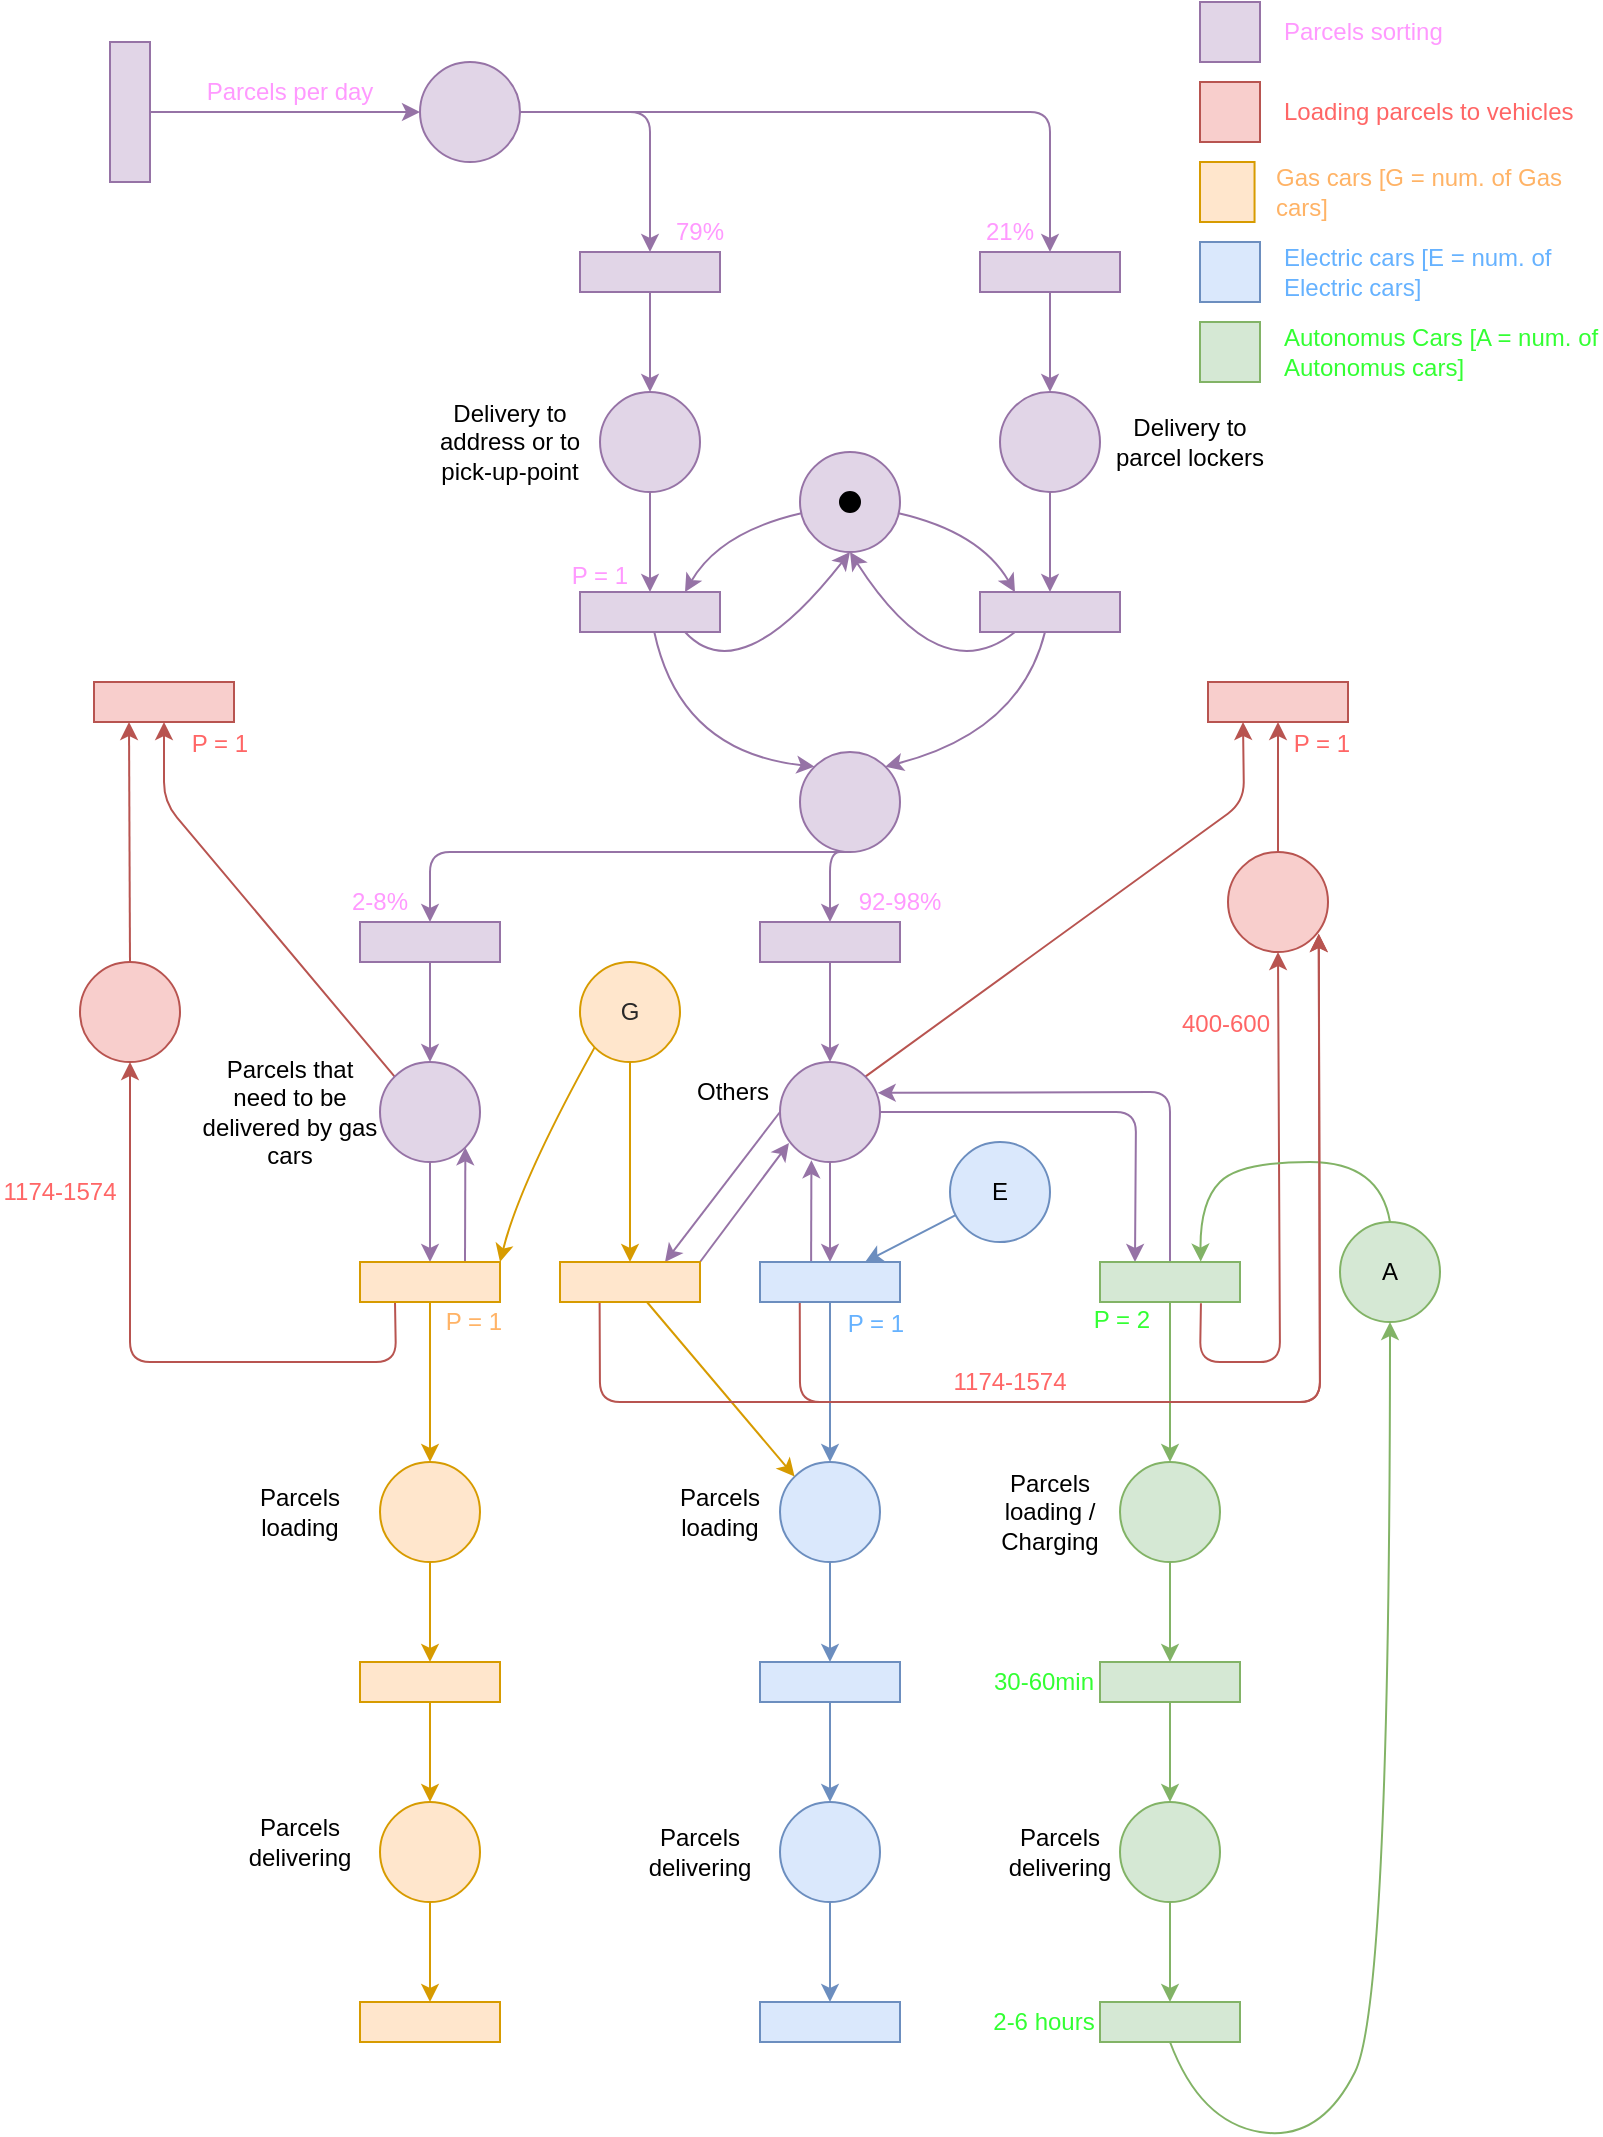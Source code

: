 <mxfile>
    <diagram id="kRcVGqerHsZNZzO8CD4L" name="Page-1">
        <mxGraphModel dx="622" dy="301" grid="1" gridSize="10" guides="1" tooltips="1" connect="1" arrows="1" fold="1" page="1" pageScale="1" pageWidth="827" pageHeight="1169" math="0" shadow="0">
            <root>
                <mxCell id="0"/>
                <mxCell id="1" parent="0"/>
                <mxCell id="9" style="edgeStyle=none;html=1;entryX=0.5;entryY=1;entryDx=0;entryDy=0;strokeColor=#9673a6;fillColor=#e1d5e7;" parent="1" source="2" target="5" edge="1">
                    <mxGeometry relative="1" as="geometry">
                        <Array as="points">
                            <mxPoint x="345" y="75"/>
                        </Array>
                    </mxGeometry>
                </mxCell>
                <mxCell id="10" style="edgeStyle=none;html=1;entryX=0.5;entryY=1;entryDx=0;entryDy=0;strokeColor=#9673a6;fillColor=#e1d5e7;" parent="1" source="2" target="6" edge="1">
                    <mxGeometry relative="1" as="geometry">
                        <Array as="points">
                            <mxPoint x="545" y="75"/>
                        </Array>
                    </mxGeometry>
                </mxCell>
                <mxCell id="2" value="" style="ellipse;whiteSpace=wrap;html=1;aspect=fixed;strokeColor=#9673a6;fillColor=#e1d5e7;" parent="1" vertex="1">
                    <mxGeometry x="230" y="50" width="50" height="50" as="geometry"/>
                </mxCell>
                <mxCell id="4" style="edgeStyle=none;html=1;entryX=0;entryY=0.5;entryDx=0;entryDy=0;strokeColor=#9673a6;fillColor=#e1d5e7;" parent="1" source="3" target="2" edge="1">
                    <mxGeometry relative="1" as="geometry"/>
                </mxCell>
                <mxCell id="3" value="" style="rounded=0;whiteSpace=wrap;html=1;rotation=90;strokeColor=#9673a6;fillColor=#e1d5e7;" parent="1" vertex="1">
                    <mxGeometry x="50" y="65" width="70" height="20" as="geometry"/>
                </mxCell>
                <mxCell id="13" style="edgeStyle=none;html=1;entryX=0.5;entryY=0;entryDx=0;entryDy=0;strokeColor=#9673a6;fillColor=#e1d5e7;" parent="1" source="5" target="11" edge="1">
                    <mxGeometry relative="1" as="geometry"/>
                </mxCell>
                <mxCell id="5" value="" style="rounded=0;whiteSpace=wrap;html=1;rotation=-180;strokeColor=#9673a6;fillColor=#e1d5e7;" parent="1" vertex="1">
                    <mxGeometry x="310" y="145" width="70" height="20" as="geometry"/>
                </mxCell>
                <mxCell id="14" style="edgeStyle=none;html=1;entryX=0.5;entryY=0;entryDx=0;entryDy=0;strokeColor=#9673a6;fillColor=#e1d5e7;" parent="1" source="6" target="12" edge="1">
                    <mxGeometry relative="1" as="geometry"/>
                </mxCell>
                <mxCell id="6" value="" style="rounded=0;whiteSpace=wrap;html=1;rotation=-180;strokeColor=#9673a6;fillColor=#e1d5e7;" parent="1" vertex="1">
                    <mxGeometry x="510" y="145" width="70" height="20" as="geometry"/>
                </mxCell>
                <mxCell id="17" style="edgeStyle=none;html=1;entryX=0.5;entryY=1;entryDx=0;entryDy=0;strokeColor=#9673a6;fillColor=#e1d5e7;" parent="1" source="11" target="15" edge="1">
                    <mxGeometry relative="1" as="geometry"/>
                </mxCell>
                <mxCell id="11" value="" style="ellipse;whiteSpace=wrap;html=1;aspect=fixed;strokeColor=#9673a6;fillColor=#e1d5e7;" parent="1" vertex="1">
                    <mxGeometry x="320" y="215" width="50" height="50" as="geometry"/>
                </mxCell>
                <mxCell id="18" style="edgeStyle=none;html=1;entryX=0.5;entryY=1;entryDx=0;entryDy=0;strokeColor=#9673a6;fillColor=#e1d5e7;" parent="1" source="12" target="16" edge="1">
                    <mxGeometry relative="1" as="geometry"/>
                </mxCell>
                <mxCell id="12" value="" style="ellipse;whiteSpace=wrap;html=1;aspect=fixed;strokeColor=#9673a6;fillColor=#e1d5e7;" parent="1" vertex="1">
                    <mxGeometry x="520" y="215" width="50" height="50" as="geometry"/>
                </mxCell>
                <mxCell id="22" style="edgeStyle=none;html=1;exitX=0.25;exitY=0;exitDx=0;exitDy=0;entryX=0.5;entryY=1;entryDx=0;entryDy=0;strokeColor=#9673a6;curved=1;fillColor=#e1d5e7;" parent="1" source="15" target="19" edge="1">
                    <mxGeometry relative="1" as="geometry">
                        <Array as="points">
                            <mxPoint x="390" y="365"/>
                        </Array>
                    </mxGeometry>
                </mxCell>
                <mxCell id="27" style="edgeStyle=none;html=1;entryX=0;entryY=0;entryDx=0;entryDy=0;strokeColor=#9673a6;curved=1;fillColor=#e1d5e7;" parent="1" source="15" target="25" edge="1">
                    <mxGeometry relative="1" as="geometry">
                        <Array as="points">
                            <mxPoint x="360" y="395"/>
                        </Array>
                    </mxGeometry>
                </mxCell>
                <mxCell id="15" value="" style="rounded=0;whiteSpace=wrap;html=1;rotation=-180;strokeColor=#9673a6;fillColor=#e1d5e7;" parent="1" vertex="1">
                    <mxGeometry x="310" y="315" width="70" height="20" as="geometry"/>
                </mxCell>
                <mxCell id="23" style="edgeStyle=none;html=1;exitX=0.75;exitY=0;exitDx=0;exitDy=0;entryX=0.5;entryY=1;entryDx=0;entryDy=0;strokeColor=#9673a6;curved=1;fillColor=#e1d5e7;" parent="1" source="16" target="19" edge="1">
                    <mxGeometry relative="1" as="geometry">
                        <Array as="points">
                            <mxPoint x="490" y="365"/>
                        </Array>
                    </mxGeometry>
                </mxCell>
                <mxCell id="26" style="edgeStyle=none;html=1;entryX=1;entryY=0;entryDx=0;entryDy=0;strokeColor=#9673a6;curved=1;fillColor=#e1d5e7;" parent="1" source="16" target="25" edge="1">
                    <mxGeometry relative="1" as="geometry">
                        <Array as="points">
                            <mxPoint x="530" y="385"/>
                        </Array>
                    </mxGeometry>
                </mxCell>
                <mxCell id="16" value="" style="rounded=0;whiteSpace=wrap;html=1;rotation=-180;strokeColor=#9673a6;fillColor=#e1d5e7;" parent="1" vertex="1">
                    <mxGeometry x="510" y="315" width="70" height="20" as="geometry"/>
                </mxCell>
                <mxCell id="20" style="edgeStyle=none;html=1;entryX=0.25;entryY=1;entryDx=0;entryDy=0;strokeColor=#9673a6;curved=1;fillColor=#e1d5e7;" parent="1" source="19" target="15" edge="1">
                    <mxGeometry relative="1" as="geometry">
                        <Array as="points">
                            <mxPoint x="380" y="285"/>
                        </Array>
                    </mxGeometry>
                </mxCell>
                <mxCell id="21" style="edgeStyle=none;html=1;entryX=0.75;entryY=1;entryDx=0;entryDy=0;strokeColor=#9673a6;curved=1;fillColor=#e1d5e7;" parent="1" source="19" target="16" edge="1">
                    <mxGeometry relative="1" as="geometry">
                        <Array as="points">
                            <mxPoint x="510" y="285"/>
                        </Array>
                    </mxGeometry>
                </mxCell>
                <mxCell id="19" value="" style="ellipse;whiteSpace=wrap;html=1;aspect=fixed;strokeColor=#9673a6;fillColor=#e1d5e7;" parent="1" vertex="1">
                    <mxGeometry x="420" y="245" width="50" height="50" as="geometry"/>
                </mxCell>
                <mxCell id="34" style="edgeStyle=none;html=1;entryX=0.5;entryY=0;entryDx=0;entryDy=0;strokeColor=#9673a6;fillColor=#e1d5e7;" parent="1" source="24" target="32" edge="1">
                    <mxGeometry relative="1" as="geometry"/>
                </mxCell>
                <mxCell id="24" value="" style="rounded=0;whiteSpace=wrap;html=1;rotation=-180;strokeColor=#9673a6;fillColor=#e1d5e7;" parent="1" vertex="1">
                    <mxGeometry x="200" y="480" width="70" height="20" as="geometry"/>
                </mxCell>
                <mxCell id="30" style="edgeStyle=none;html=1;entryX=0.5;entryY=1;entryDx=0;entryDy=0;strokeColor=#9673a6;exitX=0.5;exitY=1;exitDx=0;exitDy=0;fillColor=#e1d5e7;" parent="1" source="25" target="24" edge="1">
                    <mxGeometry relative="1" as="geometry">
                        <mxPoint x="313.458" y="432.686" as="sourcePoint"/>
                        <Array as="points">
                            <mxPoint x="235" y="445"/>
                        </Array>
                    </mxGeometry>
                </mxCell>
                <mxCell id="31" style="edgeStyle=none;html=1;entryX=0.5;entryY=1;entryDx=0;entryDy=0;strokeColor=#9673a6;rounded=1;exitX=0.5;exitY=1;exitDx=0;exitDy=0;fillColor=#e1d5e7;" parent="1" source="25" target="29" edge="1">
                    <mxGeometry relative="1" as="geometry">
                        <mxPoint x="356.542" y="432.686" as="sourcePoint"/>
                        <Array as="points">
                            <mxPoint x="435" y="445"/>
                        </Array>
                    </mxGeometry>
                </mxCell>
                <mxCell id="96" style="edgeStyle=none;html=1;entryX=0.5;entryY=1;entryDx=0;entryDy=0;strokeColor=#b85450;fillColor=#f8cecc;rounded=1;exitX=0;exitY=0;exitDx=0;exitDy=0;" parent="1" source="32" target="94" edge="1">
                    <mxGeometry relative="1" as="geometry">
                        <Array as="points">
                            <mxPoint x="102" y="420"/>
                        </Array>
                    </mxGeometry>
                </mxCell>
                <mxCell id="127" style="edgeStyle=none;rounded=1;html=1;entryX=0.75;entryY=0;entryDx=0;entryDy=0;strokeColor=#b85450;fontColor=#0b0a0a;fillColor=#f8cecc;exitX=1;exitY=0;exitDx=0;exitDy=0;" parent="1" source="33" target="126" edge="1">
                    <mxGeometry relative="1" as="geometry">
                        <Array as="points">
                            <mxPoint x="642" y="420"/>
                        </Array>
                    </mxGeometry>
                </mxCell>
                <mxCell id="25" value="" style="ellipse;whiteSpace=wrap;html=1;aspect=fixed;strokeColor=#9673a6;fillColor=#e1d5e7;" parent="1" vertex="1">
                    <mxGeometry x="420" y="395" width="50" height="50" as="geometry"/>
                </mxCell>
                <mxCell id="35" style="edgeStyle=none;html=1;entryX=0.5;entryY=0;entryDx=0;entryDy=0;strokeColor=#9673a6;fillColor=#e1d5e7;" parent="1" source="29" target="33" edge="1">
                    <mxGeometry relative="1" as="geometry"/>
                </mxCell>
                <mxCell id="29" value="" style="rounded=0;whiteSpace=wrap;html=1;rotation=-180;strokeColor=#9673a6;fillColor=#e1d5e7;" parent="1" vertex="1">
                    <mxGeometry x="400" y="480" width="70" height="20" as="geometry"/>
                </mxCell>
                <mxCell id="39" style="edgeStyle=none;curved=1;html=1;entryX=0.5;entryY=1;entryDx=0;entryDy=0;strokeColor=#9673a6;fillColor=#e1d5e7;" parent="1" source="32" target="36" edge="1">
                    <mxGeometry relative="1" as="geometry"/>
                </mxCell>
                <mxCell id="32" value="" style="ellipse;whiteSpace=wrap;html=1;aspect=fixed;strokeColor=#9673a6;fillColor=#e1d5e7;" parent="1" vertex="1">
                    <mxGeometry x="210" y="550" width="50" height="50" as="geometry"/>
                </mxCell>
                <mxCell id="40" style="edgeStyle=none;curved=1;html=1;entryX=0.5;entryY=1;entryDx=0;entryDy=0;strokeColor=#9673a6;fillColor=#e1d5e7;" parent="1" source="33" target="37" edge="1">
                    <mxGeometry relative="1" as="geometry"/>
                </mxCell>
                <mxCell id="41" style="edgeStyle=none;html=1;entryX=0.75;entryY=1;entryDx=0;entryDy=0;strokeColor=#9673a6;rounded=1;fillColor=#e1d5e7;" parent="1" source="33" target="38" edge="1">
                    <mxGeometry relative="1" as="geometry">
                        <Array as="points">
                            <mxPoint x="588" y="575"/>
                        </Array>
                    </mxGeometry>
                </mxCell>
                <mxCell id="86" style="edgeStyle=none;curved=1;html=1;entryX=0.25;entryY=1;entryDx=0;entryDy=0;strokeColor=#9673a6;fillColor=#e1d5e7;exitX=0;exitY=0.5;exitDx=0;exitDy=0;" parent="1" source="33" target="85" edge="1">
                    <mxGeometry relative="1" as="geometry"/>
                </mxCell>
                <mxCell id="33" value="" style="ellipse;whiteSpace=wrap;html=1;aspect=fixed;strokeColor=#9673a6;fillColor=#e1d5e7;" parent="1" vertex="1">
                    <mxGeometry x="410" y="550" width="50" height="50" as="geometry"/>
                </mxCell>
                <mxCell id="43" style="edgeStyle=none;rounded=1;html=1;entryX=0.5;entryY=0;entryDx=0;entryDy=0;strokeColor=#d79b00;fillColor=#ffe6cc;" parent="1" source="36" target="42" edge="1">
                    <mxGeometry relative="1" as="geometry"/>
                </mxCell>
                <mxCell id="100" style="edgeStyle=none;html=1;entryX=0.5;entryY=1;entryDx=0;entryDy=0;strokeColor=#b85450;rounded=1;exitX=0.75;exitY=0;exitDx=0;exitDy=0;fillColor=#f8cecc;" parent="1" source="36" target="131" edge="1">
                    <mxGeometry relative="1" as="geometry">
                        <mxPoint x="85" y="640" as="targetPoint"/>
                        <Array as="points">
                            <mxPoint x="218" y="700"/>
                            <mxPoint x="85" y="700"/>
                        </Array>
                    </mxGeometry>
                </mxCell>
                <mxCell id="160" style="edgeStyle=none;curved=1;html=1;exitX=0.25;exitY=1;exitDx=0;exitDy=0;entryX=1;entryY=1;entryDx=0;entryDy=0;strokeColor=#9673a6;fontColor=#66B2FF;fillColor=#e1d5e7;" parent="1" source="36" target="32" edge="1">
                    <mxGeometry relative="1" as="geometry"/>
                </mxCell>
                <mxCell id="36" value="" style="rounded=0;whiteSpace=wrap;html=1;rotation=-180;strokeColor=#d79b00;fillColor=#ffe6cc;" parent="1" vertex="1">
                    <mxGeometry x="200" y="650" width="70" height="20" as="geometry"/>
                </mxCell>
                <mxCell id="58" style="edgeStyle=none;rounded=1;html=1;entryX=0.5;entryY=0;entryDx=0;entryDy=0;strokeColor=#6c8ebf;fillColor=#dae8fc;" parent="1" source="37" target="44" edge="1">
                    <mxGeometry relative="1" as="geometry"/>
                </mxCell>
                <mxCell id="102" style="edgeStyle=none;rounded=1;html=1;exitX=0.716;exitY=-0.009;exitDx=0;exitDy=0;entryX=0.908;entryY=0.82;entryDx=0;entryDy=0;strokeColor=#b85450;exitPerimeter=0;fillColor=#f8cecc;entryPerimeter=0;" parent="1" source="37" target="134" edge="1">
                    <mxGeometry relative="1" as="geometry">
                        <mxPoint x="85" y="640" as="targetPoint"/>
                        <Array as="points">
                            <mxPoint x="420" y="720"/>
                            <mxPoint x="680" y="720"/>
                        </Array>
                    </mxGeometry>
                </mxCell>
                <mxCell id="162" style="edgeStyle=none;curved=1;html=1;exitX=0.635;exitY=0.978;exitDx=0;exitDy=0;entryX=0.314;entryY=0.982;entryDx=0;entryDy=0;entryPerimeter=0;strokeColor=#9673a6;fontColor=#66B2FF;fillColor=#e1d5e7;exitPerimeter=0;" parent="1" source="37" target="33" edge="1">
                    <mxGeometry relative="1" as="geometry"/>
                </mxCell>
                <mxCell id="37" value="" style="rounded=0;whiteSpace=wrap;html=1;rotation=-180;strokeColor=#6c8ebf;fillColor=#dae8fc;" parent="1" vertex="1">
                    <mxGeometry x="400" y="650" width="70" height="20" as="geometry"/>
                </mxCell>
                <mxCell id="62" style="edgeStyle=none;rounded=1;html=1;entryX=0.5;entryY=0;entryDx=0;entryDy=0;strokeColor=#82b366;fillColor=#d5e8d4;" parent="1" source="38" target="45" edge="1">
                    <mxGeometry relative="1" as="geometry"/>
                </mxCell>
                <mxCell id="128" style="edgeStyle=none;rounded=1;html=1;exitX=0.279;exitY=-0.029;exitDx=0;exitDy=0;entryX=0.5;entryY=1;entryDx=0;entryDy=0;strokeColor=#b85450;fontColor=#0b0a0a;exitPerimeter=0;fillColor=#f8cecc;" parent="1" source="38" target="134" edge="1">
                    <mxGeometry relative="1" as="geometry">
                        <mxPoint x="661" y="535" as="targetPoint"/>
                        <Array as="points">
                            <mxPoint x="620" y="700"/>
                            <mxPoint x="660" y="700"/>
                        </Array>
                    </mxGeometry>
                </mxCell>
                <mxCell id="180" style="edgeStyle=none;html=1;entryX=0.977;entryY=0.308;entryDx=0;entryDy=0;entryPerimeter=0;fontColor=#66B2FF;fillColor=#d0cee2;strokeColor=#9673A6;" edge="1" parent="1" source="38" target="33">
                    <mxGeometry relative="1" as="geometry">
                        <Array as="points">
                            <mxPoint x="605" y="565"/>
                        </Array>
                    </mxGeometry>
                </mxCell>
                <mxCell id="38" value="" style="rounded=0;whiteSpace=wrap;html=1;rotation=-180;strokeColor=#82b366;fillColor=#d5e8d4;" parent="1" vertex="1">
                    <mxGeometry x="570" y="650" width="70" height="20" as="geometry"/>
                </mxCell>
                <mxCell id="55" style="edgeStyle=none;rounded=1;html=1;entryX=0.5;entryY=1;entryDx=0;entryDy=0;strokeColor=#d79b00;fillColor=#ffe6cc;" parent="1" source="42" target="46" edge="1">
                    <mxGeometry relative="1" as="geometry"/>
                </mxCell>
                <mxCell id="42" value="" style="ellipse;whiteSpace=wrap;html=1;aspect=fixed;strokeColor=#d79b00;fillColor=#ffe6cc;" parent="1" vertex="1">
                    <mxGeometry x="210" y="750" width="50" height="50" as="geometry"/>
                </mxCell>
                <mxCell id="59" style="edgeStyle=none;rounded=1;html=1;entryX=0.5;entryY=1;entryDx=0;entryDy=0;strokeColor=#6c8ebf;fillColor=#dae8fc;" parent="1" source="44" target="47" edge="1">
                    <mxGeometry relative="1" as="geometry"/>
                </mxCell>
                <mxCell id="44" value="" style="ellipse;whiteSpace=wrap;html=1;aspect=fixed;strokeColor=#6c8ebf;fillColor=#dae8fc;" parent="1" vertex="1">
                    <mxGeometry x="410" y="750" width="50" height="50" as="geometry"/>
                </mxCell>
                <mxCell id="63" style="edgeStyle=none;rounded=1;html=1;entryX=0.5;entryY=1;entryDx=0;entryDy=0;strokeColor=#82b366;fillColor=#d5e8d4;" parent="1" source="45" target="48" edge="1">
                    <mxGeometry relative="1" as="geometry"/>
                </mxCell>
                <mxCell id="45" value="" style="ellipse;whiteSpace=wrap;html=1;aspect=fixed;strokeColor=#82b366;fillColor=#d5e8d4;" parent="1" vertex="1">
                    <mxGeometry x="580" y="750" width="50" height="50" as="geometry"/>
                </mxCell>
                <mxCell id="56" style="edgeStyle=none;rounded=1;html=1;entryX=0.5;entryY=0;entryDx=0;entryDy=0;strokeColor=#d79b00;fillColor=#ffe6cc;" parent="1" source="46" target="49" edge="1">
                    <mxGeometry relative="1" as="geometry"/>
                </mxCell>
                <mxCell id="46" value="" style="rounded=0;whiteSpace=wrap;html=1;rotation=-180;strokeColor=#d79b00;fillColor=#ffe6cc;" parent="1" vertex="1">
                    <mxGeometry x="200" y="850" width="70" height="20" as="geometry"/>
                </mxCell>
                <mxCell id="60" style="edgeStyle=none;rounded=1;html=1;entryX=0.5;entryY=0;entryDx=0;entryDy=0;strokeColor=#6c8ebf;fillColor=#dae8fc;" parent="1" source="47" target="50" edge="1">
                    <mxGeometry relative="1" as="geometry"/>
                </mxCell>
                <mxCell id="47" value="" style="rounded=0;whiteSpace=wrap;html=1;rotation=-180;strokeColor=#6c8ebf;fillColor=#dae8fc;" parent="1" vertex="1">
                    <mxGeometry x="400" y="850" width="70" height="20" as="geometry"/>
                </mxCell>
                <mxCell id="64" style="edgeStyle=none;rounded=1;html=1;entryX=0.5;entryY=0;entryDx=0;entryDy=0;strokeColor=#82b366;fillColor=#d5e8d4;" parent="1" source="48" target="51" edge="1">
                    <mxGeometry relative="1" as="geometry"/>
                </mxCell>
                <mxCell id="48" value="" style="rounded=0;whiteSpace=wrap;html=1;rotation=-180;strokeColor=#82b366;fillColor=#d5e8d4;" parent="1" vertex="1">
                    <mxGeometry x="570" y="850" width="70" height="20" as="geometry"/>
                </mxCell>
                <mxCell id="57" style="edgeStyle=none;rounded=1;html=1;entryX=0.5;entryY=1;entryDx=0;entryDy=0;strokeColor=#d79b00;fillColor=#ffe6cc;" parent="1" source="49" target="52" edge="1">
                    <mxGeometry relative="1" as="geometry"/>
                </mxCell>
                <mxCell id="49" value="" style="ellipse;whiteSpace=wrap;html=1;aspect=fixed;strokeColor=#d79b00;fillColor=#ffe6cc;" parent="1" vertex="1">
                    <mxGeometry x="210" y="920" width="50" height="50" as="geometry"/>
                </mxCell>
                <mxCell id="61" style="edgeStyle=none;rounded=1;html=1;entryX=0.5;entryY=1;entryDx=0;entryDy=0;strokeColor=#6c8ebf;fillColor=#dae8fc;" parent="1" source="50" target="53" edge="1">
                    <mxGeometry relative="1" as="geometry"/>
                </mxCell>
                <mxCell id="50" value="" style="ellipse;whiteSpace=wrap;html=1;aspect=fixed;strokeColor=#6c8ebf;fillColor=#dae8fc;" parent="1" vertex="1">
                    <mxGeometry x="410" y="920" width="50" height="50" as="geometry"/>
                </mxCell>
                <mxCell id="65" style="edgeStyle=none;rounded=1;html=1;entryX=0.5;entryY=1;entryDx=0;entryDy=0;strokeColor=#82b366;fillColor=#d5e8d4;" parent="1" source="51" target="54" edge="1">
                    <mxGeometry relative="1" as="geometry"/>
                </mxCell>
                <mxCell id="51" value="" style="ellipse;whiteSpace=wrap;html=1;aspect=fixed;strokeColor=#82b366;fillColor=#d5e8d4;" parent="1" vertex="1">
                    <mxGeometry x="580" y="920" width="50" height="50" as="geometry"/>
                </mxCell>
                <mxCell id="52" value="" style="rounded=0;whiteSpace=wrap;html=1;rotation=-180;strokeColor=#d79b00;fillColor=#ffe6cc;" parent="1" vertex="1">
                    <mxGeometry x="200" y="1020" width="70" height="20" as="geometry"/>
                </mxCell>
                <mxCell id="53" value="" style="rounded=0;whiteSpace=wrap;html=1;rotation=-180;strokeColor=#6c8ebf;fillColor=#dae8fc;" parent="1" vertex="1">
                    <mxGeometry x="400" y="1020" width="70" height="20" as="geometry"/>
                </mxCell>
                <mxCell id="67" style="edgeStyle=none;html=1;exitX=0.5;exitY=0;exitDx=0;exitDy=0;entryX=0.5;entryY=1;entryDx=0;entryDy=0;strokeColor=#82b366;curved=1;fillColor=#d5e8d4;" parent="1" source="54" target="75" edge="1">
                    <mxGeometry relative="1" as="geometry">
                        <mxPoint x="715" y="880" as="targetPoint"/>
                        <Array as="points">
                            <mxPoint x="620" y="1080"/>
                            <mxPoint x="680" y="1090"/>
                            <mxPoint x="715" y="1020"/>
                        </Array>
                    </mxGeometry>
                </mxCell>
                <mxCell id="54" value="" style="rounded=0;whiteSpace=wrap;html=1;rotation=-180;strokeColor=#82b366;fillColor=#d5e8d4;" parent="1" vertex="1">
                    <mxGeometry x="570" y="1020" width="70" height="20" as="geometry"/>
                </mxCell>
                <mxCell id="76" style="edgeStyle=none;curved=1;html=1;entryX=0;entryY=1;entryDx=0;entryDy=0;strokeColor=#d79b00;exitX=0;exitY=1;exitDx=0;exitDy=0;fillColor=#ffe6cc;" parent="1" source="73" target="36" edge="1">
                    <mxGeometry relative="1" as="geometry">
                        <Array as="points">
                            <mxPoint x="280" y="610"/>
                        </Array>
                    </mxGeometry>
                </mxCell>
                <mxCell id="82" style="edgeStyle=none;curved=1;html=1;entryX=0.5;entryY=1;entryDx=0;entryDy=0;strokeColor=#d79b00;fillColor=#ffe6cc;" parent="1" source="73" target="85" edge="1">
                    <mxGeometry relative="1" as="geometry">
                        <mxPoint x="335" y="600" as="targetPoint"/>
                    </mxGeometry>
                </mxCell>
                <mxCell id="73" value="&lt;font color=&quot;#292828&quot;&gt;G&lt;/font&gt;" style="ellipse;whiteSpace=wrap;html=1;aspect=fixed;strokeColor=#d79b00;fillColor=#ffe6cc;" parent="1" vertex="1">
                    <mxGeometry x="310" y="500" width="50" height="50" as="geometry"/>
                </mxCell>
                <mxCell id="88" style="edgeStyle=none;curved=1;html=1;entryX=0.25;entryY=1;entryDx=0;entryDy=0;strokeColor=#6c8ebf;fillColor=#dae8fc;" parent="1" source="74" target="37" edge="1">
                    <mxGeometry relative="1" as="geometry"/>
                </mxCell>
                <mxCell id="74" value="&lt;font color=&quot;#000000&quot;&gt;E&lt;/font&gt;" style="ellipse;whiteSpace=wrap;html=1;aspect=fixed;strokeColor=#6c8ebf;fillColor=#dae8fc;" parent="1" vertex="1">
                    <mxGeometry x="495" y="590" width="50" height="50" as="geometry"/>
                </mxCell>
                <mxCell id="90" style="edgeStyle=none;html=1;strokeColor=#82b366;entryX=0.281;entryY=1.009;entryDx=0;entryDy=0;exitX=0.5;exitY=0;exitDx=0;exitDy=0;entryPerimeter=0;curved=1;fillColor=#d5e8d4;" parent="1" source="75" target="38" edge="1">
                    <mxGeometry relative="1" as="geometry">
                        <mxPoint x="715" y="630" as="targetPoint"/>
                        <Array as="points">
                            <mxPoint x="710" y="600"/>
                            <mxPoint x="640" y="600"/>
                            <mxPoint x="620" y="620"/>
                        </Array>
                    </mxGeometry>
                </mxCell>
                <mxCell id="75" value="&lt;font color=&quot;#000000&quot;&gt;A&lt;/font&gt;" style="ellipse;whiteSpace=wrap;html=1;aspect=fixed;strokeColor=#82b366;fillColor=#d5e8d4;" parent="1" vertex="1">
                    <mxGeometry x="690" y="630" width="50" height="50" as="geometry"/>
                </mxCell>
                <mxCell id="87" style="edgeStyle=none;curved=1;html=1;entryX=0;entryY=0;entryDx=0;entryDy=0;strokeColor=#d79b00;fillColor=#ffe6cc;" parent="1" source="85" target="44" edge="1">
                    <mxGeometry relative="1" as="geometry"/>
                </mxCell>
                <mxCell id="101" style="edgeStyle=none;rounded=1;html=1;exitX=0.717;exitY=-0.016;exitDx=0;exitDy=0;entryX=0.907;entryY=0.818;entryDx=0;entryDy=0;strokeColor=#b85450;exitPerimeter=0;fillColor=#f8cecc;entryPerimeter=0;" parent="1" source="85" target="134" edge="1">
                    <mxGeometry relative="1" as="geometry">
                        <mxPoint x="85" y="640" as="targetPoint"/>
                        <Array as="points">
                            <mxPoint x="320" y="720"/>
                            <mxPoint x="680" y="720"/>
                        </Array>
                    </mxGeometry>
                </mxCell>
                <mxCell id="161" style="edgeStyle=none;curved=1;html=1;exitX=0;exitY=1;exitDx=0;exitDy=0;entryX=0.09;entryY=0.809;entryDx=0;entryDy=0;strokeColor=#9673a6;fontColor=#66B2FF;fillColor=#e1d5e7;entryPerimeter=0;" parent="1" source="85" target="33" edge="1">
                    <mxGeometry relative="1" as="geometry"/>
                </mxCell>
                <mxCell id="85" value="" style="rounded=0;whiteSpace=wrap;html=1;rotation=-180;strokeColor=#d79b00;fillColor=#ffe6cc;" parent="1" vertex="1">
                    <mxGeometry x="300" y="650" width="70" height="20" as="geometry"/>
                </mxCell>
                <mxCell id="138" style="edgeStyle=none;rounded=1;html=1;entryX=0.25;entryY=1;entryDx=0;entryDy=0;strokeColor=#b85450;fontColor=#0b0a0a;fillColor=#f8cecc;exitX=0.5;exitY=0;exitDx=0;exitDy=0;" parent="1" source="131" target="94" edge="1">
                    <mxGeometry relative="1" as="geometry">
                        <mxPoint x="85" y="465" as="sourcePoint"/>
                    </mxGeometry>
                </mxCell>
                <mxCell id="94" value="" style="rounded=0;whiteSpace=wrap;html=1;rotation=0;strokeColor=#b85450;fillColor=#f8cecc;" parent="1" vertex="1">
                    <mxGeometry x="67" y="360" width="70" height="20" as="geometry"/>
                </mxCell>
                <mxCell id="110" value="" style="group" parent="1" vertex="1" connectable="0">
                    <mxGeometry x="620" y="20" width="200" height="30" as="geometry"/>
                </mxCell>
                <mxCell id="103" value="" style="rounded=0;whiteSpace=wrap;html=1;strokeColor=#9673a6;fillColor=#e1d5e7;" parent="110" vertex="1">
                    <mxGeometry width="30" height="30" as="geometry"/>
                </mxCell>
                <mxCell id="107" value="&lt;font color=&quot;#ff99ff&quot;&gt;Parcels sorting&lt;/font&gt;" style="text;html=1;strokeColor=none;fillColor=none;align=left;verticalAlign=middle;whiteSpace=wrap;rounded=0;" parent="110" vertex="1">
                    <mxGeometry x="40" width="160" height="30" as="geometry"/>
                </mxCell>
                <mxCell id="111" value="" style="group" parent="1" vertex="1" connectable="0">
                    <mxGeometry x="620" y="100" width="200" height="30" as="geometry"/>
                </mxCell>
                <mxCell id="112" value="" style="rounded=0;whiteSpace=wrap;html=1;strokeColor=#d79b00;fillColor=#ffe6cc;" parent="111" vertex="1">
                    <mxGeometry width="27.273" height="30" as="geometry"/>
                </mxCell>
                <mxCell id="113" value="&lt;font color=&quot;#ffb366&quot;&gt;Gas cars [G = num. of Gas cars]&lt;/font&gt;" style="text;html=1;strokeColor=none;fillColor=none;align=left;verticalAlign=middle;whiteSpace=wrap;rounded=0;" parent="111" vertex="1">
                    <mxGeometry x="36.364" width="163.636" height="30" as="geometry"/>
                </mxCell>
                <mxCell id="114" value="" style="group" parent="1" vertex="1" connectable="0">
                    <mxGeometry x="620" y="140" width="200" height="30" as="geometry"/>
                </mxCell>
                <mxCell id="115" value="" style="rounded=0;whiteSpace=wrap;html=1;strokeColor=#6c8ebf;fillColor=#dae8fc;" parent="114" vertex="1">
                    <mxGeometry width="30" height="30" as="geometry"/>
                </mxCell>
                <mxCell id="116" value="&lt;font color=&quot;#66b2ff&quot;&gt;Electric cars [E = num. of Electric cars]&lt;/font&gt;" style="text;html=1;strokeColor=none;fillColor=none;align=left;verticalAlign=middle;whiteSpace=wrap;rounded=0;" parent="114" vertex="1">
                    <mxGeometry x="40" width="160" height="30" as="geometry"/>
                </mxCell>
                <mxCell id="117" value="" style="group" parent="1" vertex="1" connectable="0">
                    <mxGeometry x="620" y="180" width="200" height="30" as="geometry"/>
                </mxCell>
                <mxCell id="118" value="" style="rounded=0;whiteSpace=wrap;html=1;strokeColor=#82b366;fillColor=#d5e8d4;" parent="117" vertex="1">
                    <mxGeometry width="30" height="30" as="geometry"/>
                </mxCell>
                <mxCell id="119" value="&lt;font color=&quot;#33ff33&quot;&gt;Autonomus Cars [A = num. of Autonomus cars]&lt;/font&gt;" style="text;html=1;strokeColor=none;fillColor=none;align=left;verticalAlign=middle;whiteSpace=wrap;rounded=0;" parent="117" vertex="1">
                    <mxGeometry x="40" width="160" height="30" as="geometry"/>
                </mxCell>
                <mxCell id="120" value="" style="group" parent="1" vertex="1" connectable="0">
                    <mxGeometry x="620" y="60" width="200" height="30" as="geometry"/>
                </mxCell>
                <mxCell id="121" value="" style="rounded=0;whiteSpace=wrap;html=1;strokeColor=#b85450;fillColor=#f8cecc;" parent="120" vertex="1">
                    <mxGeometry width="30" height="30" as="geometry"/>
                </mxCell>
                <mxCell id="122" value="&lt;font color=&quot;#ff6666&quot;&gt;Loading parcels to&amp;nbsp;vehicles&lt;/font&gt;" style="text;html=1;strokeColor=none;fillColor=none;align=left;verticalAlign=middle;whiteSpace=wrap;rounded=0;" parent="120" vertex="1">
                    <mxGeometry x="40" width="160" height="30" as="geometry"/>
                </mxCell>
                <mxCell id="126" value="" style="rounded=0;whiteSpace=wrap;html=1;rotation=-180;strokeColor=#b85450;fillColor=#f8cecc;" parent="1" vertex="1">
                    <mxGeometry x="624" y="360" width="70" height="20" as="geometry"/>
                </mxCell>
                <mxCell id="131" value="" style="ellipse;whiteSpace=wrap;html=1;aspect=fixed;strokeColor=#b85450;fillColor=#f8cecc;" parent="1" vertex="1">
                    <mxGeometry x="60" y="500" width="50" height="50" as="geometry"/>
                </mxCell>
                <mxCell id="139" style="edgeStyle=none;rounded=1;html=1;strokeColor=#b85450;fontColor=#0b0a0a;fillColor=#f8cecc;entryX=0.5;entryY=0;entryDx=0;entryDy=0;" parent="1" source="134" target="126" edge="1">
                    <mxGeometry relative="1" as="geometry">
                        <mxPoint x="660" y="485" as="targetPoint"/>
                    </mxGeometry>
                </mxCell>
                <mxCell id="134" value="" style="ellipse;whiteSpace=wrap;html=1;aspect=fixed;strokeColor=#b85450;fillColor=#f8cecc;" parent="1" vertex="1">
                    <mxGeometry x="634" y="445" width="50" height="50" as="geometry"/>
                </mxCell>
                <mxCell id="143" value="&lt;font color=&quot;#ff99ff&quot;&gt;P = 1&lt;span style=&quot;font-family: monospace; font-size: 0px; text-align: start;&quot;&gt;%3CmxGraphModel%3E%3Croot%3E%3CmxCell%20id%3D%220%22%2F%3E%3CmxCell%20id%3D%221%22%20parent%3D%220%22%2F%3E%3CmxCell%20id%3D%222%22%20value%3D%22%22%20style%3D%22rounded%3D0%3BwhiteSpace%3Dwrap%3Bhtml%3D1%3Brotation%3D-90%3BstrokeColor%3D%23b85450%3BfillColor%3D%23f8cecc%3B%22%20vertex%3D%221%22%20parent%3D%221%22%3E%3CmxGeometry%20x%3D%22550%22%20y%3D%22410%22%20width%3D%2270%22%20height%3D%2220%22%20as%3D%22geometry%22%2F%3E%3C%2FmxCell%3E%3C%2Froot%3E%3C%2FmxGraphModel%3E&lt;/span&gt;&lt;/font&gt;" style="text;html=1;strokeColor=none;fillColor=none;align=center;verticalAlign=middle;whiteSpace=wrap;rounded=0;fontColor=#000000;" parent="1" vertex="1">
                    <mxGeometry x="290" y="292" width="60" height="30" as="geometry"/>
                </mxCell>
                <mxCell id="145" value="&lt;font color=&quot;#ff6666&quot;&gt;P = 1&lt;span style=&quot;font-family: monospace; font-size: 0px; text-align: start;&quot;&gt;%3CmxGraphModel%3E%3Croot%3E%3CmxCell%20id%3D%220%22%2F%3E%3CmxCell%20id%3D%221%22%20parent%3D%220%22%2F%3E%3CmxCell%20id%3D%222%22%20value%3D%22%22%20style%3D%22rounded%3D0%3BwhiteSpace%3Dwrap%3Bhtml%3D1%3Brotation%3D-90%3BstrokeColor%3D%23b85450%3BfillColor%3D%23f8cecc%3B%22%20vertex%3D%221%22%20parent%3D%221%22%3E%3CmxGeometry%20x%3D%22550%22%20y%3D%22410%22%20width%3D%2270%22%20height%3D%2220%22%20as%3D%22geometry%22%2F%3E%3C%2FmxCell%3E%3C%2Froot%3E%3C%2FmxGraphModel%3E&lt;/span&gt;&lt;/font&gt;" style="text;html=1;strokeColor=none;fillColor=none;align=center;verticalAlign=middle;whiteSpace=wrap;rounded=0;fontColor=#000000;" parent="1" vertex="1">
                    <mxGeometry x="651" y="376" width="60" height="30" as="geometry"/>
                </mxCell>
                <mxCell id="146" value="&lt;font color=&quot;#ff99ff&quot;&gt;2-8%&lt;/font&gt;" style="text;html=1;strokeColor=none;fillColor=none;align=center;verticalAlign=middle;whiteSpace=wrap;rounded=0;fontColor=#000000;" parent="1" vertex="1">
                    <mxGeometry x="180" y="455" width="60" height="30" as="geometry"/>
                </mxCell>
                <mxCell id="147" value="&lt;font color=&quot;#ff99ff&quot;&gt;92-98%&lt;/font&gt;" style="text;html=1;strokeColor=none;fillColor=none;align=center;verticalAlign=middle;whiteSpace=wrap;rounded=0;fontColor=#000000;" parent="1" vertex="1">
                    <mxGeometry x="440" y="455" width="60" height="30" as="geometry"/>
                </mxCell>
                <mxCell id="148" value="&lt;font color=&quot;#ff6666&quot;&gt;400-600&lt;/font&gt;" style="text;html=1;strokeColor=none;fillColor=none;align=center;verticalAlign=middle;whiteSpace=wrap;rounded=0;fontColor=#000000;" parent="1" vertex="1">
                    <mxGeometry x="603" y="516" width="60" height="30" as="geometry"/>
                </mxCell>
                <mxCell id="149" value="&lt;font color=&quot;#ffb366&quot;&gt;P = 1&lt;span style=&quot;font-family: monospace; font-size: 0px; text-align: start;&quot;&gt;%3CmxGraphModel%3E%3Croot%3E%3CmxCell%20id%3D%220%22%2F%3E%3CmxCell%20id%3D%221%22%20parent%3D%220%22%2F%3E%3CmxCell%20id%3D%222%22%20value%3D%22%22%20style%3D%22rounded%3D0%3BwhiteSpace%3Dwrap%3Bhtml%3D1%3Brotation%3D-90%3BstrokeColor%3D%23b85450%3BfillColor%3D%23f8cecc%3B%22%20vertex%3D%221%22%20parent%3D%221%22%3E%3CmxGeometry%20x%3D%22550%22%20y%3D%22410%22%20width%3D%2270%22%20height%3D%2220%22%20as%3D%22geometry%22%2F%3E%3C%2FmxCell%3E%3C%2Froot%3E%3C%2FmxGraphModel%3E&lt;/span&gt;&lt;/font&gt;" style="text;html=1;strokeColor=none;fillColor=none;align=center;verticalAlign=middle;whiteSpace=wrap;rounded=0;fontColor=#000000;" parent="1" vertex="1">
                    <mxGeometry x="227" y="665" width="60" height="30" as="geometry"/>
                </mxCell>
                <mxCell id="150" value="&lt;font color=&quot;#ff99ff&quot;&gt;79%&lt;/font&gt;" style="text;html=1;strokeColor=none;fillColor=none;align=center;verticalAlign=middle;whiteSpace=wrap;rounded=0;fontColor=#000000;" parent="1" vertex="1">
                    <mxGeometry x="340" y="120" width="60" height="30" as="geometry"/>
                </mxCell>
                <mxCell id="151" value="&lt;font color=&quot;#ff99ff&quot;&gt;21%&lt;/font&gt;" style="text;html=1;strokeColor=none;fillColor=none;align=center;verticalAlign=middle;whiteSpace=wrap;rounded=0;fontColor=#000000;" parent="1" vertex="1">
                    <mxGeometry x="495" y="120" width="60" height="30" as="geometry"/>
                </mxCell>
                <mxCell id="152" value="" style="ellipse;whiteSpace=wrap;html=1;aspect=fixed;fillColor=#000000;strokeColor=#000000;" parent="1" vertex="1">
                    <mxGeometry x="440" y="265" width="10" height="10" as="geometry"/>
                </mxCell>
                <mxCell id="153" value="&lt;font color=&quot;#ff6666&quot;&gt;P = 1&lt;span style=&quot;font-family: monospace; font-size: 0px; text-align: start;&quot;&gt;%3CmxGraphModel%3E%3Croot%3E%3CmxCell%20id%3D%220%22%2F%3E%3CmxCell%20id%3D%221%22%20parent%3D%220%22%2F%3E%3CmxCell%20id%3D%222%22%20value%3D%22%22%20style%3D%22rounded%3D0%3BwhiteSpace%3Dwrap%3Bhtml%3D1%3Brotation%3D-90%3BstrokeColor%3D%23b85450%3BfillColor%3D%23f8cecc%3B%22%20vertex%3D%221%22%20parent%3D%221%22%3E%3CmxGeometry%20x%3D%22550%22%20y%3D%22410%22%20width%3D%2270%22%20height%3D%2220%22%20as%3D%22geometry%22%2F%3E%3C%2FmxCell%3E%3C%2Froot%3E%3C%2FmxGraphModel%3E&lt;/span&gt;&lt;/font&gt;" style="text;html=1;strokeColor=none;fillColor=none;align=center;verticalAlign=middle;whiteSpace=wrap;rounded=0;fontColor=#000000;" parent="1" vertex="1">
                    <mxGeometry x="100" y="376" width="60" height="30" as="geometry"/>
                </mxCell>
                <mxCell id="154" value="&lt;font color=&quot;#ff6666&quot;&gt;1174-1574&lt;/font&gt;" style="text;html=1;strokeColor=none;fillColor=none;align=center;verticalAlign=middle;whiteSpace=wrap;rounded=0;fontColor=#000000;" parent="1" vertex="1">
                    <mxGeometry x="20" y="600" width="60" height="30" as="geometry"/>
                </mxCell>
                <mxCell id="155" value="Parcels per day" style="text;html=1;strokeColor=none;fillColor=none;align=center;verticalAlign=middle;whiteSpace=wrap;rounded=0;fontColor=#FF99FF;" parent="1" vertex="1">
                    <mxGeometry x="120" y="50" width="90" height="30" as="geometry"/>
                </mxCell>
                <mxCell id="156" value="&lt;font color=&quot;#33ff33&quot;&gt;2-6 hours&lt;/font&gt;" style="text;html=1;strokeColor=none;fillColor=none;align=center;verticalAlign=middle;whiteSpace=wrap;rounded=0;fontColor=#000000;" parent="1" vertex="1">
                    <mxGeometry x="512" y="1015" width="60" height="30" as="geometry"/>
                </mxCell>
                <mxCell id="163" value="&lt;font color=&quot;#ff6666&quot;&gt;1174-1574&lt;/font&gt;" style="text;html=1;strokeColor=none;fillColor=none;align=center;verticalAlign=middle;whiteSpace=wrap;rounded=0;fontColor=#000000;" parent="1" vertex="1">
                    <mxGeometry x="475" y="695" width="100" height="30" as="geometry"/>
                </mxCell>
                <mxCell id="166" value="Delivery to parcel lockers" style="text;html=1;strokeColor=none;fillColor=none;align=center;verticalAlign=middle;whiteSpace=wrap;rounded=0;fontColor=#000000;" parent="1" vertex="1">
                    <mxGeometry x="570" y="225" width="90" height="30" as="geometry"/>
                </mxCell>
                <mxCell id="167" value="Delivery to address or to pick-up-point" style="text;html=1;strokeColor=none;fillColor=none;align=center;verticalAlign=middle;whiteSpace=wrap;rounded=0;fontColor=#000000;" parent="1" vertex="1">
                    <mxGeometry x="230" y="225" width="90" height="30" as="geometry"/>
                </mxCell>
                <mxCell id="168" value="Parcels that need to be delivered by gas cars" style="text;html=1;strokeColor=none;fillColor=none;align=center;verticalAlign=middle;whiteSpace=wrap;rounded=0;fontColor=#000000;" parent="1" vertex="1">
                    <mxGeometry x="120" y="560" width="90" height="30" as="geometry"/>
                </mxCell>
                <mxCell id="169" value="Others" style="text;html=1;strokeColor=none;fillColor=none;align=center;verticalAlign=middle;whiteSpace=wrap;rounded=0;fontColor=#000000;" parent="1" vertex="1">
                    <mxGeometry x="353" y="545" width="67" height="40" as="geometry"/>
                </mxCell>
                <mxCell id="170" value="Parcels loading" style="text;html=1;strokeColor=none;fillColor=none;align=center;verticalAlign=middle;whiteSpace=wrap;rounded=0;fontColor=#000000;" parent="1" vertex="1">
                    <mxGeometry x="140" y="755" width="60" height="40" as="geometry"/>
                </mxCell>
                <mxCell id="171" value="Parcels delivering" style="text;html=1;strokeColor=none;fillColor=none;align=center;verticalAlign=middle;whiteSpace=wrap;rounded=0;fontColor=#000000;" parent="1" vertex="1">
                    <mxGeometry x="140" y="920" width="60" height="40" as="geometry"/>
                </mxCell>
                <mxCell id="172" value="Parcels delivering" style="text;html=1;strokeColor=none;fillColor=none;align=center;verticalAlign=middle;whiteSpace=wrap;rounded=0;fontColor=#000000;" parent="1" vertex="1">
                    <mxGeometry x="340" y="925" width="60" height="40" as="geometry"/>
                </mxCell>
                <mxCell id="173" value="Parcels delivering" style="text;html=1;strokeColor=none;fillColor=none;align=center;verticalAlign=middle;whiteSpace=wrap;rounded=0;fontColor=#000000;" parent="1" vertex="1">
                    <mxGeometry x="520" y="925" width="60" height="40" as="geometry"/>
                </mxCell>
                <mxCell id="174" value="Parcels loading" style="text;html=1;strokeColor=none;fillColor=none;align=center;verticalAlign=middle;whiteSpace=wrap;rounded=0;fontColor=#000000;" parent="1" vertex="1">
                    <mxGeometry x="350" y="755" width="60" height="40" as="geometry"/>
                </mxCell>
                <mxCell id="175" value="Parcels loading / Charging" style="text;html=1;strokeColor=none;fillColor=none;align=center;verticalAlign=middle;whiteSpace=wrap;rounded=0;fontColor=#000000;" parent="1" vertex="1">
                    <mxGeometry x="515" y="755" width="60" height="40" as="geometry"/>
                </mxCell>
                <mxCell id="177" value="&lt;font color=&quot;#33ff33&quot;&gt;P = 2&lt;/font&gt;" style="text;html=1;strokeColor=none;fillColor=none;align=center;verticalAlign=middle;whiteSpace=wrap;rounded=0;fontColor=#000000;" vertex="1" parent="1">
                    <mxGeometry x="551" y="664" width="60" height="30" as="geometry"/>
                </mxCell>
                <mxCell id="178" value="&lt;font color=&quot;#66b2ff&quot;&gt;P = 1&lt;/font&gt;" style="text;html=1;strokeColor=none;fillColor=none;align=center;verticalAlign=middle;whiteSpace=wrap;rounded=0;fontColor=#000000;" vertex="1" parent="1">
                    <mxGeometry x="428" y="666" width="60" height="30" as="geometry"/>
                </mxCell>
                <mxCell id="181" value="&lt;font color=&quot;#33ff33&quot;&gt;30-60min&lt;/font&gt;" style="text;html=1;strokeColor=none;fillColor=none;align=center;verticalAlign=middle;whiteSpace=wrap;rounded=0;fontColor=#000000;" vertex="1" parent="1">
                    <mxGeometry x="512" y="845" width="60" height="30" as="geometry"/>
                </mxCell>
            </root>
        </mxGraphModel>
    </diagram>
</mxfile>